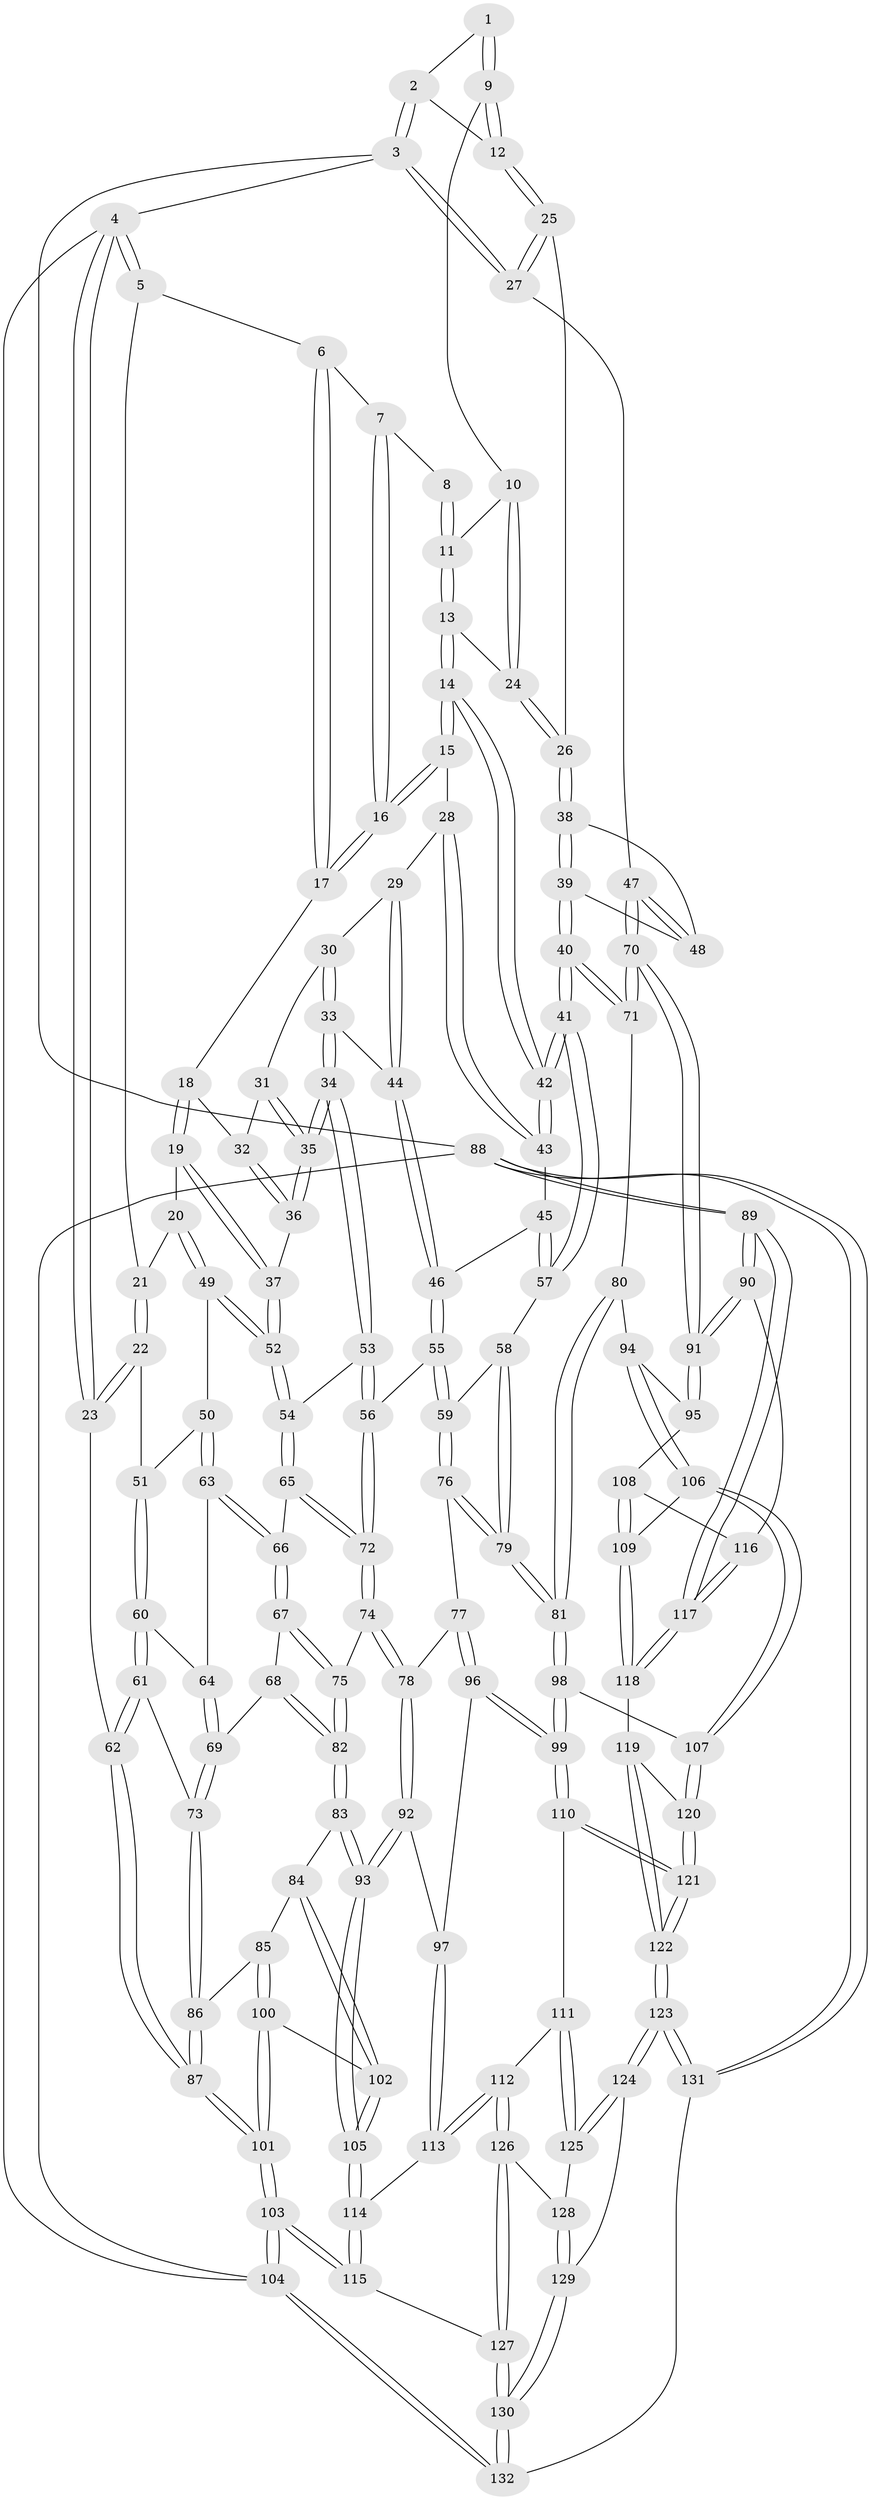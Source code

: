 // Generated by graph-tools (version 1.1) at 2025/17/03/09/25 04:17:16]
// undirected, 132 vertices, 327 edges
graph export_dot {
graph [start="1"]
  node [color=gray90,style=filled];
  1 [pos="+0.8596337376777466+0"];
  2 [pos="+1+0"];
  3 [pos="+1+0"];
  4 [pos="+0+0"];
  5 [pos="+0.16938249663538607+0"];
  6 [pos="+0.4045105587686348+0"];
  7 [pos="+0.6223575853951394+0"];
  8 [pos="+0.6960214943154847+0"];
  9 [pos="+0.8310428569494064+0.035283724036305954"];
  10 [pos="+0.7860388556345024+0.04228481526514079"];
  11 [pos="+0.7490599932675842+0"];
  12 [pos="+0.8806483510477282+0.06182540801014226"];
  13 [pos="+0.6652963910315262+0.12064632598817698"];
  14 [pos="+0.6501625430735364+0.12825193528298734"];
  15 [pos="+0.6122033453675083+0.10783347425644932"];
  16 [pos="+0.6108391521304551+0.09684614328194031"];
  17 [pos="+0.40841995205758297+0"];
  18 [pos="+0.3946086437869416+0.07892687902224883"];
  19 [pos="+0.30082031460664366+0.12462129961101061"];
  20 [pos="+0.27235367278353295+0.13500514215995893"];
  21 [pos="+0.18717941473609687+0"];
  22 [pos="+0.07788229820343595+0.17371021519095506"];
  23 [pos="+0+0.08190028071193424"];
  24 [pos="+0.7705335687184446+0.0981465866677406"];
  25 [pos="+0.8897838479989739+0.08094361362917132"];
  26 [pos="+0.8473975461465829+0.15339637537817855"];
  27 [pos="+1+0.06830379772295003"];
  28 [pos="+0.5545119646015737+0.13318861791993755"];
  29 [pos="+0.5396838235909871+0.1369149316686909"];
  30 [pos="+0.4336676695328123+0.10211596427948116"];
  31 [pos="+0.41245397644480014+0.09261953467056853"];
  32 [pos="+0.4030132082561124+0.08644585190349696"];
  33 [pos="+0.45969309771323+0.23327680860228653"];
  34 [pos="+0.43908761278017977+0.25076842347110806"];
  35 [pos="+0.43112602594092464+0.24290864522027705"];
  36 [pos="+0.3891612833435246+0.22405842550058933"];
  37 [pos="+0.38451187893624367+0.2248055183764375"];
  38 [pos="+0.8490066899182821+0.17004815558924233"];
  39 [pos="+0.7896350623884395+0.2690759449368817"];
  40 [pos="+0.750723179576145+0.3213741108028434"];
  41 [pos="+0.7346783424239075+0.31237610795363596"];
  42 [pos="+0.7085702877133274+0.2703996997471329"];
  43 [pos="+0.574874089415292+0.24452912297387894"];
  44 [pos="+0.5101493755390831+0.2079014034532049"];
  45 [pos="+0.5369054070515985+0.2699777067633863"];
  46 [pos="+0.5355598476683402+0.27014650827389436"];
  47 [pos="+1+0.24786287711296293"];
  48 [pos="+1+0.22514899874148878"];
  49 [pos="+0.2311693980001887+0.18971651096078077"];
  50 [pos="+0.16518347204231887+0.2085363677866179"];
  51 [pos="+0.08750866291194309+0.1800611213299627"];
  52 [pos="+0.3074024211002201+0.26936767552602375"];
  53 [pos="+0.4380008673904015+0.31706111444400503"];
  54 [pos="+0.310103308200255+0.27528473005199855"];
  55 [pos="+0.4844547752489468+0.34831659717920505"];
  56 [pos="+0.451214172136287+0.33981149189145643"];
  57 [pos="+0.6703666913403648+0.3267223287182646"];
  58 [pos="+0.5387643818758739+0.3822389019493912"];
  59 [pos="+0.4861236228899713+0.34980165353596626"];
  60 [pos="+0.0457981258155861+0.34919157691099406"];
  61 [pos="+0.023336471625491368+0.3757257318017746"];
  62 [pos="+0+0.4047024805806109"];
  63 [pos="+0.16557315805122463+0.25580239463523635"];
  64 [pos="+0.1360001791804398+0.3326706523303792"];
  65 [pos="+0.29621882368376934+0.36210214003511043"];
  66 [pos="+0.23281509766668204+0.368129359642744"];
  67 [pos="+0.20927355829051306+0.39726238852853213"];
  68 [pos="+0.1808060308742446+0.4290839242201705"];
  69 [pos="+0.14348469574764786+0.42560416414990526"];
  70 [pos="+1+0.349182643576964"];
  71 [pos="+0.7550957076164719+0.3295564527512378"];
  72 [pos="+0.3511608249423999+0.43284234797923365"];
  73 [pos="+0.12246561129603582+0.43693349333113135"];
  74 [pos="+0.3508126866817551+0.4365309953520973"];
  75 [pos="+0.3238534138782777+0.4484672078118799"];
  76 [pos="+0.4520580935636277+0.4850136989403748"];
  77 [pos="+0.4049799712286397+0.49259980497877404"];
  78 [pos="+0.3703381890681585+0.4688681791529422"];
  79 [pos="+0.5584364227441646+0.5014551115388938"];
  80 [pos="+0.7567474094111604+0.3983869757032599"];
  81 [pos="+0.6455357426341366+0.6130371897961591"];
  82 [pos="+0.23889492973820065+0.4894350492017328"];
  83 [pos="+0.22583193010216288+0.5748776700023648"];
  84 [pos="+0.13969253404801804+0.5493489962825252"];
  85 [pos="+0.0935935046663467+0.5139270234310485"];
  86 [pos="+0.09099150222294797+0.5065683958795962"];
  87 [pos="+0+0.46335010371688284"];
  88 [pos="+1+1"];
  89 [pos="+1+1"];
  90 [pos="+1+0.7257395053365407"];
  91 [pos="+1+0.5344658770588154"];
  92 [pos="+0.28972859101089615+0.6225389866790176"];
  93 [pos="+0.25195790465994033+0.6261972424477982"];
  94 [pos="+0.9574956802229712+0.5349305933984444"];
  95 [pos="+0.9991341003728411+0.5377296301498903"];
  96 [pos="+0.4196308722656742+0.5670798544700865"];
  97 [pos="+0.3367643139078909+0.6351008665579189"];
  98 [pos="+0.6457879126321651+0.6242462398275151"];
  99 [pos="+0.6001513961653018+0.6574799787614076"];
  100 [pos="+0.018157573009225415+0.657461412172994"];
  101 [pos="+0+0.8119152494922878"];
  102 [pos="+0.09595309606635734+0.6519903282430668"];
  103 [pos="+0+1"];
  104 [pos="+0+1"];
  105 [pos="+0.2163503044570505+0.6838345952076005"];
  106 [pos="+0.7198187043431521+0.6563080260161147"];
  107 [pos="+0.7014270036211999+0.6518686395475572"];
  108 [pos="+0.8565449437877057+0.7034822247872855"];
  109 [pos="+0.7782033130101176+0.7020641069330905"];
  110 [pos="+0.5906992764494364+0.6694158297381603"];
  111 [pos="+0.5284582011860286+0.7122671127119167"];
  112 [pos="+0.4419510690513719+0.7426209974929376"];
  113 [pos="+0.43843356506836084+0.7400052865119233"];
  114 [pos="+0.2148305141772753+0.7366230955053454"];
  115 [pos="+0.1936172525525581+0.8380015142555959"];
  116 [pos="+0.868653372738916+0.7066075641483537"];
  117 [pos="+0.9834956925945035+0.9370761677679041"];
  118 [pos="+0.8531443675821732+0.8674444322354878"];
  119 [pos="+0.7623735687806754+0.8858652204556274"];
  120 [pos="+0.7122031328850058+0.801160915632135"];
  121 [pos="+0.6409968843361724+0.913974666534117"];
  122 [pos="+0.6410537349494573+0.9661850745899804"];
  123 [pos="+0.624109590292398+0.9984530903347724"];
  124 [pos="+0.5900578441055656+0.9719334950531378"];
  125 [pos="+0.5399875469141232+0.8861421130290285"];
  126 [pos="+0.39547703516808747+0.8334667370930793"];
  127 [pos="+0.34002431226000845+0.8594355969797375"];
  128 [pos="+0.4077597331414873+0.8463474671571268"];
  129 [pos="+0.4572793730414834+0.9367798571155567"];
  130 [pos="+0.3607396013063749+1"];
  131 [pos="+0.6451291412802883+1"];
  132 [pos="+0.32721177428656983+1"];
  1 -- 2;
  1 -- 9;
  1 -- 9;
  2 -- 3;
  2 -- 3;
  2 -- 12;
  3 -- 4;
  3 -- 27;
  3 -- 27;
  3 -- 88;
  4 -- 5;
  4 -- 5;
  4 -- 23;
  4 -- 23;
  4 -- 104;
  5 -- 6;
  5 -- 21;
  6 -- 7;
  6 -- 17;
  6 -- 17;
  7 -- 8;
  7 -- 16;
  7 -- 16;
  8 -- 11;
  8 -- 11;
  9 -- 10;
  9 -- 12;
  9 -- 12;
  10 -- 11;
  10 -- 24;
  10 -- 24;
  11 -- 13;
  11 -- 13;
  12 -- 25;
  12 -- 25;
  13 -- 14;
  13 -- 14;
  13 -- 24;
  14 -- 15;
  14 -- 15;
  14 -- 42;
  14 -- 42;
  15 -- 16;
  15 -- 16;
  15 -- 28;
  16 -- 17;
  16 -- 17;
  17 -- 18;
  18 -- 19;
  18 -- 19;
  18 -- 32;
  19 -- 20;
  19 -- 37;
  19 -- 37;
  20 -- 21;
  20 -- 49;
  20 -- 49;
  21 -- 22;
  21 -- 22;
  22 -- 23;
  22 -- 23;
  22 -- 51;
  23 -- 62;
  24 -- 26;
  24 -- 26;
  25 -- 26;
  25 -- 27;
  25 -- 27;
  26 -- 38;
  26 -- 38;
  27 -- 47;
  28 -- 29;
  28 -- 43;
  28 -- 43;
  29 -- 30;
  29 -- 44;
  29 -- 44;
  30 -- 31;
  30 -- 33;
  30 -- 33;
  31 -- 32;
  31 -- 35;
  31 -- 35;
  32 -- 36;
  32 -- 36;
  33 -- 34;
  33 -- 34;
  33 -- 44;
  34 -- 35;
  34 -- 35;
  34 -- 53;
  34 -- 53;
  35 -- 36;
  35 -- 36;
  36 -- 37;
  37 -- 52;
  37 -- 52;
  38 -- 39;
  38 -- 39;
  38 -- 48;
  39 -- 40;
  39 -- 40;
  39 -- 48;
  40 -- 41;
  40 -- 41;
  40 -- 71;
  40 -- 71;
  41 -- 42;
  41 -- 42;
  41 -- 57;
  41 -- 57;
  42 -- 43;
  42 -- 43;
  43 -- 45;
  44 -- 46;
  44 -- 46;
  45 -- 46;
  45 -- 57;
  45 -- 57;
  46 -- 55;
  46 -- 55;
  47 -- 48;
  47 -- 48;
  47 -- 70;
  47 -- 70;
  49 -- 50;
  49 -- 52;
  49 -- 52;
  50 -- 51;
  50 -- 63;
  50 -- 63;
  51 -- 60;
  51 -- 60;
  52 -- 54;
  52 -- 54;
  53 -- 54;
  53 -- 56;
  53 -- 56;
  54 -- 65;
  54 -- 65;
  55 -- 56;
  55 -- 59;
  55 -- 59;
  56 -- 72;
  56 -- 72;
  57 -- 58;
  58 -- 59;
  58 -- 79;
  58 -- 79;
  59 -- 76;
  59 -- 76;
  60 -- 61;
  60 -- 61;
  60 -- 64;
  61 -- 62;
  61 -- 62;
  61 -- 73;
  62 -- 87;
  62 -- 87;
  63 -- 64;
  63 -- 66;
  63 -- 66;
  64 -- 69;
  64 -- 69;
  65 -- 66;
  65 -- 72;
  65 -- 72;
  66 -- 67;
  66 -- 67;
  67 -- 68;
  67 -- 75;
  67 -- 75;
  68 -- 69;
  68 -- 82;
  68 -- 82;
  69 -- 73;
  69 -- 73;
  70 -- 71;
  70 -- 71;
  70 -- 91;
  70 -- 91;
  71 -- 80;
  72 -- 74;
  72 -- 74;
  73 -- 86;
  73 -- 86;
  74 -- 75;
  74 -- 78;
  74 -- 78;
  75 -- 82;
  75 -- 82;
  76 -- 77;
  76 -- 79;
  76 -- 79;
  77 -- 78;
  77 -- 96;
  77 -- 96;
  78 -- 92;
  78 -- 92;
  79 -- 81;
  79 -- 81;
  80 -- 81;
  80 -- 81;
  80 -- 94;
  81 -- 98;
  81 -- 98;
  82 -- 83;
  82 -- 83;
  83 -- 84;
  83 -- 93;
  83 -- 93;
  84 -- 85;
  84 -- 102;
  84 -- 102;
  85 -- 86;
  85 -- 100;
  85 -- 100;
  86 -- 87;
  86 -- 87;
  87 -- 101;
  87 -- 101;
  88 -- 89;
  88 -- 89;
  88 -- 131;
  88 -- 131;
  88 -- 104;
  89 -- 90;
  89 -- 90;
  89 -- 117;
  89 -- 117;
  90 -- 91;
  90 -- 91;
  90 -- 116;
  91 -- 95;
  91 -- 95;
  92 -- 93;
  92 -- 93;
  92 -- 97;
  93 -- 105;
  93 -- 105;
  94 -- 95;
  94 -- 106;
  94 -- 106;
  95 -- 108;
  96 -- 97;
  96 -- 99;
  96 -- 99;
  97 -- 113;
  97 -- 113;
  98 -- 99;
  98 -- 99;
  98 -- 107;
  99 -- 110;
  99 -- 110;
  100 -- 101;
  100 -- 101;
  100 -- 102;
  101 -- 103;
  101 -- 103;
  102 -- 105;
  102 -- 105;
  103 -- 104;
  103 -- 104;
  103 -- 115;
  103 -- 115;
  104 -- 132;
  104 -- 132;
  105 -- 114;
  105 -- 114;
  106 -- 107;
  106 -- 107;
  106 -- 109;
  107 -- 120;
  107 -- 120;
  108 -- 109;
  108 -- 109;
  108 -- 116;
  109 -- 118;
  109 -- 118;
  110 -- 111;
  110 -- 121;
  110 -- 121;
  111 -- 112;
  111 -- 125;
  111 -- 125;
  112 -- 113;
  112 -- 113;
  112 -- 126;
  112 -- 126;
  113 -- 114;
  114 -- 115;
  114 -- 115;
  115 -- 127;
  116 -- 117;
  116 -- 117;
  117 -- 118;
  117 -- 118;
  118 -- 119;
  119 -- 120;
  119 -- 122;
  119 -- 122;
  120 -- 121;
  120 -- 121;
  121 -- 122;
  121 -- 122;
  122 -- 123;
  122 -- 123;
  123 -- 124;
  123 -- 124;
  123 -- 131;
  123 -- 131;
  124 -- 125;
  124 -- 125;
  124 -- 129;
  125 -- 128;
  126 -- 127;
  126 -- 127;
  126 -- 128;
  127 -- 130;
  127 -- 130;
  128 -- 129;
  128 -- 129;
  129 -- 130;
  129 -- 130;
  130 -- 132;
  130 -- 132;
  131 -- 132;
}
